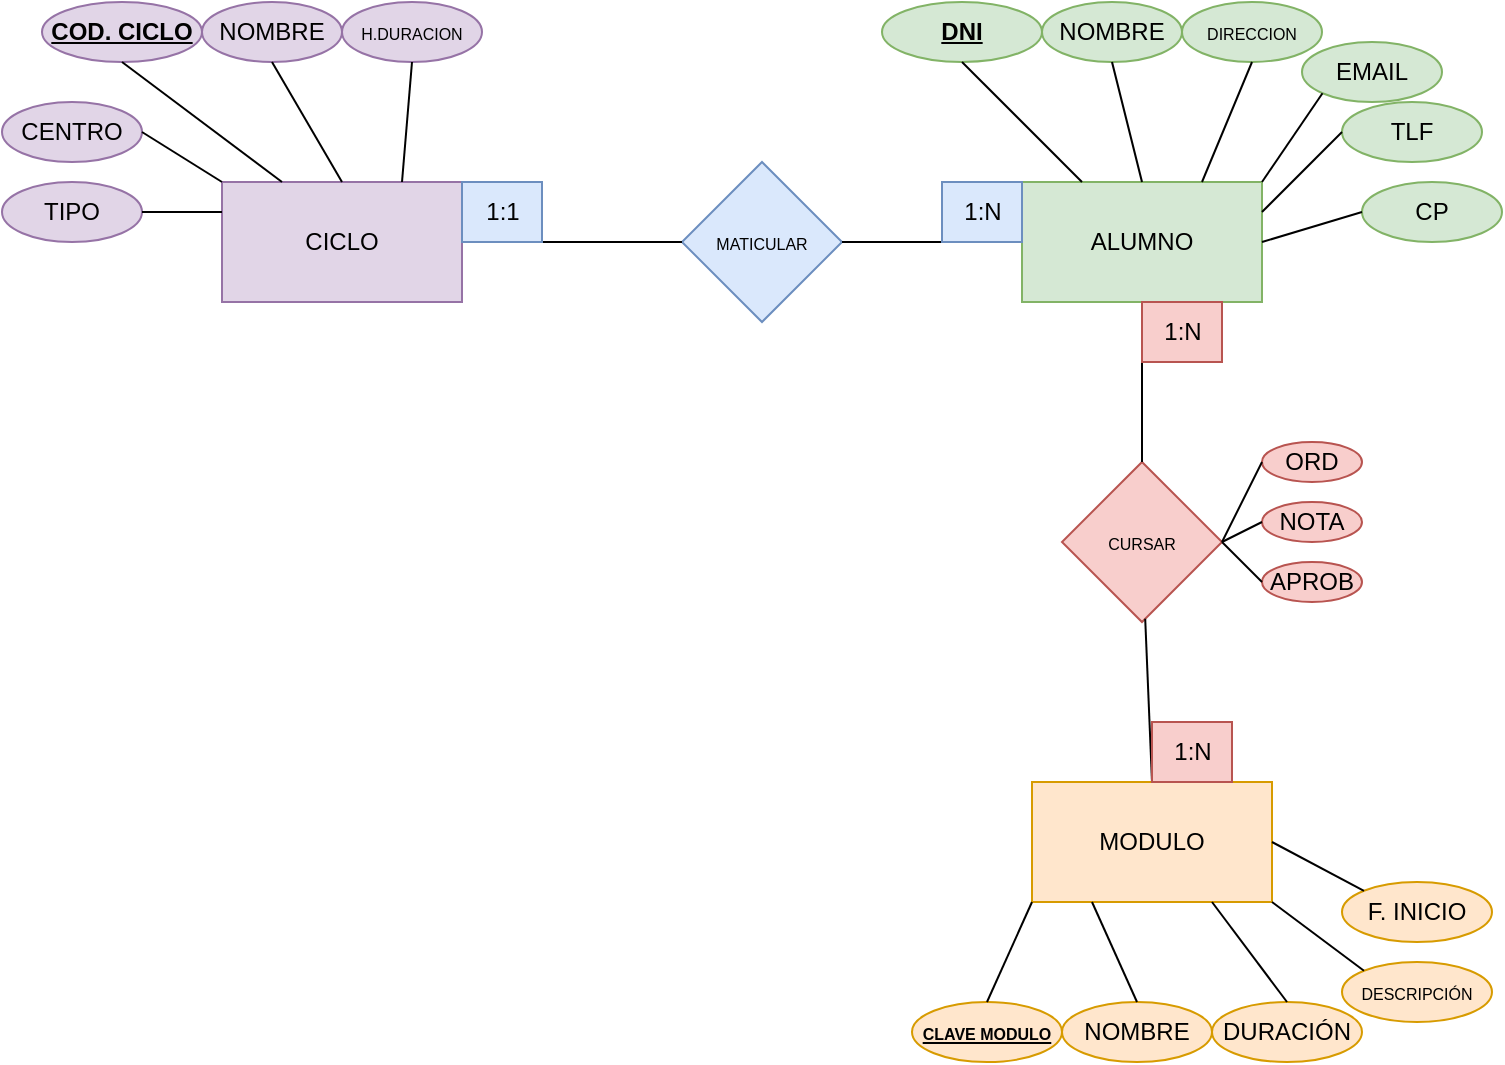 <mxfile version="24.7.8">
  <diagram id="R2lEEEUBdFMjLlhIrx00" name="Page-1">
    <mxGraphModel dx="1562" dy="629" grid="1" gridSize="10" guides="1" tooltips="1" connect="1" arrows="1" fold="1" page="1" pageScale="1" pageWidth="850" pageHeight="1100" math="0" shadow="0" extFonts="Permanent Marker^https://fonts.googleapis.com/css?family=Permanent+Marker">
      <root>
        <mxCell id="0" />
        <mxCell id="1" parent="0" />
        <mxCell id="xSHLqpjOBK7LojMVqEDv-1" value="CICLO" style="rounded=0;whiteSpace=wrap;html=1;fillColor=#e1d5e7;strokeColor=#9673a6;" vertex="1" parent="1">
          <mxGeometry x="120" y="260" width="120" height="60" as="geometry" />
        </mxCell>
        <mxCell id="xSHLqpjOBK7LojMVqEDv-2" value="ALUMNO" style="rounded=0;whiteSpace=wrap;html=1;fillColor=#d5e8d4;strokeColor=#82b366;" vertex="1" parent="1">
          <mxGeometry x="520" y="260" width="120" height="60" as="geometry" />
        </mxCell>
        <mxCell id="xSHLqpjOBK7LojMVqEDv-3" value="&lt;font style=&quot;font-size: 8px;&quot;&gt;MATICULAR&lt;/font&gt;" style="rhombus;whiteSpace=wrap;html=1;fillColor=#dae8fc;strokeColor=#6c8ebf;" vertex="1" parent="1">
          <mxGeometry x="350" y="250" width="80" height="80" as="geometry" />
        </mxCell>
        <mxCell id="xSHLqpjOBK7LojMVqEDv-4" value="" style="endArrow=none;html=1;rounded=0;exitX=1;exitY=0.5;exitDx=0;exitDy=0;entryX=0;entryY=0.5;entryDx=0;entryDy=0;" edge="1" parent="1" source="xSHLqpjOBK7LojMVqEDv-3" target="xSHLqpjOBK7LojMVqEDv-2">
          <mxGeometry width="50" height="50" relative="1" as="geometry">
            <mxPoint x="440" y="320" as="sourcePoint" />
            <mxPoint x="490" y="270" as="targetPoint" />
          </mxGeometry>
        </mxCell>
        <mxCell id="xSHLqpjOBK7LojMVqEDv-5" value="" style="endArrow=none;html=1;rounded=0;exitX=1;exitY=0.5;exitDx=0;exitDy=0;entryX=0;entryY=0.5;entryDx=0;entryDy=0;" edge="1" parent="1" source="xSHLqpjOBK7LojMVqEDv-1" target="xSHLqpjOBK7LojMVqEDv-3">
          <mxGeometry width="50" height="50" relative="1" as="geometry">
            <mxPoint x="440" y="320" as="sourcePoint" />
            <mxPoint x="490" y="270" as="targetPoint" />
          </mxGeometry>
        </mxCell>
        <mxCell id="xSHLqpjOBK7LojMVqEDv-6" value="1:1" style="text;html=1;align=center;verticalAlign=middle;resizable=0;points=[];autosize=1;strokeColor=#6c8ebf;fillColor=#dae8fc;" vertex="1" parent="1">
          <mxGeometry x="240" y="260" width="40" height="30" as="geometry" />
        </mxCell>
        <mxCell id="xSHLqpjOBK7LojMVqEDv-7" value="1:N" style="text;html=1;align=center;verticalAlign=middle;resizable=0;points=[];autosize=1;strokeColor=#6c8ebf;fillColor=#dae8fc;" vertex="1" parent="1">
          <mxGeometry x="480" y="260" width="40" height="30" as="geometry" />
        </mxCell>
        <mxCell id="xSHLqpjOBK7LojMVqEDv-8" value="MODULO" style="rounded=0;whiteSpace=wrap;html=1;fillColor=#ffe6cc;strokeColor=#d79b00;" vertex="1" parent="1">
          <mxGeometry x="525" y="560" width="120" height="60" as="geometry" />
        </mxCell>
        <mxCell id="xSHLqpjOBK7LojMVqEDv-9" value="&lt;font style=&quot;font-size: 8px;&quot;&gt;CURSAR&lt;/font&gt;" style="rhombus;whiteSpace=wrap;html=1;fillColor=#f8cecc;strokeColor=#b85450;" vertex="1" parent="1">
          <mxGeometry x="540" y="400" width="80" height="80" as="geometry" />
        </mxCell>
        <mxCell id="xSHLqpjOBK7LojMVqEDv-10" value="" style="endArrow=none;html=1;rounded=0;exitX=0.5;exitY=0;exitDx=0;exitDy=0;entryX=0.5;entryY=1;entryDx=0;entryDy=0;" edge="1" parent="1" source="xSHLqpjOBK7LojMVqEDv-9" target="xSHLqpjOBK7LojMVqEDv-2">
          <mxGeometry width="50" height="50" relative="1" as="geometry">
            <mxPoint x="440" y="430" as="sourcePoint" />
            <mxPoint x="490" y="380" as="targetPoint" />
          </mxGeometry>
        </mxCell>
        <mxCell id="xSHLqpjOBK7LojMVqEDv-11" value="" style="endArrow=none;html=1;rounded=0;exitX=0.5;exitY=0;exitDx=0;exitDy=0;" edge="1" parent="1" source="xSHLqpjOBK7LojMVqEDv-8" target="xSHLqpjOBK7LojMVqEDv-9">
          <mxGeometry width="50" height="50" relative="1" as="geometry">
            <mxPoint x="440" y="430" as="sourcePoint" />
            <mxPoint x="490" y="380" as="targetPoint" />
          </mxGeometry>
        </mxCell>
        <mxCell id="xSHLqpjOBK7LojMVqEDv-12" value="1:N" style="text;html=1;align=center;verticalAlign=middle;resizable=0;points=[];autosize=1;strokeColor=#b85450;fillColor=#f8cecc;" vertex="1" parent="1">
          <mxGeometry x="585" y="530" width="40" height="30" as="geometry" />
        </mxCell>
        <mxCell id="xSHLqpjOBK7LojMVqEDv-13" value="1:N" style="text;html=1;align=center;verticalAlign=middle;resizable=0;points=[];autosize=1;strokeColor=#b85450;fillColor=#f8cecc;" vertex="1" parent="1">
          <mxGeometry x="580" y="320" width="40" height="30" as="geometry" />
        </mxCell>
        <mxCell id="xSHLqpjOBK7LojMVqEDv-14" value="APROB" style="ellipse;whiteSpace=wrap;html=1;fillColor=#f8cecc;strokeColor=#b85450;" vertex="1" parent="1">
          <mxGeometry x="640" y="450" width="50" height="20" as="geometry" />
        </mxCell>
        <mxCell id="xSHLqpjOBK7LojMVqEDv-15" value="" style="endArrow=none;html=1;rounded=0;exitX=1;exitY=0.5;exitDx=0;exitDy=0;entryX=0;entryY=0.5;entryDx=0;entryDy=0;" edge="1" parent="1" source="xSHLqpjOBK7LojMVqEDv-9" target="xSHLqpjOBK7LojMVqEDv-14">
          <mxGeometry width="50" height="50" relative="1" as="geometry">
            <mxPoint x="830" y="440" as="sourcePoint" />
            <mxPoint x="880" y="390" as="targetPoint" />
          </mxGeometry>
        </mxCell>
        <mxCell id="xSHLqpjOBK7LojMVqEDv-16" value="&lt;u style=&quot;&quot;&gt;&lt;b&gt;&lt;font style=&quot;font-size: 8px;&quot;&gt;CLAVE MODULO&lt;/font&gt;&lt;/b&gt;&lt;/u&gt;" style="ellipse;whiteSpace=wrap;html=1;fillColor=#ffe6cc;strokeColor=#d79b00;" vertex="1" parent="1">
          <mxGeometry x="465" y="670" width="75" height="30" as="geometry" />
        </mxCell>
        <mxCell id="xSHLqpjOBK7LojMVqEDv-17" value="NOMBRE" style="ellipse;whiteSpace=wrap;html=1;fillColor=#ffe6cc;strokeColor=#d79b00;" vertex="1" parent="1">
          <mxGeometry x="540" y="670" width="75" height="30" as="geometry" />
        </mxCell>
        <mxCell id="xSHLqpjOBK7LojMVqEDv-18" value="" style="endArrow=none;html=1;rounded=0;exitX=0.5;exitY=0;exitDx=0;exitDy=0;entryX=0.25;entryY=1;entryDx=0;entryDy=0;" edge="1" parent="1" source="xSHLqpjOBK7LojMVqEDv-17" target="xSHLqpjOBK7LojMVqEDv-8">
          <mxGeometry width="50" height="50" relative="1" as="geometry">
            <mxPoint x="845" y="650" as="sourcePoint" />
            <mxPoint x="895" y="600" as="targetPoint" />
          </mxGeometry>
        </mxCell>
        <mxCell id="xSHLqpjOBK7LojMVqEDv-19" value="" style="endArrow=none;html=1;rounded=0;exitX=0.5;exitY=0;exitDx=0;exitDy=0;entryX=0;entryY=1;entryDx=0;entryDy=0;" edge="1" parent="1" source="xSHLqpjOBK7LojMVqEDv-16" target="xSHLqpjOBK7LojMVqEDv-8">
          <mxGeometry width="50" height="50" relative="1" as="geometry">
            <mxPoint x="845" y="650" as="sourcePoint" />
            <mxPoint x="895" y="600" as="targetPoint" />
          </mxGeometry>
        </mxCell>
        <mxCell id="xSHLqpjOBK7LojMVqEDv-20" value="&lt;b&gt;&lt;u&gt;COD. CICLO&lt;/u&gt;&lt;/b&gt;" style="ellipse;whiteSpace=wrap;html=1;fillColor=#e1d5e7;strokeColor=#9673a6;" vertex="1" parent="1">
          <mxGeometry x="30" y="170" width="80" height="30" as="geometry" />
        </mxCell>
        <mxCell id="xSHLqpjOBK7LojMVqEDv-21" value="&lt;b&gt;&lt;u&gt;DNI&lt;/u&gt;&lt;/b&gt;" style="ellipse;whiteSpace=wrap;html=1;fillColor=#d5e8d4;strokeColor=#82b366;" vertex="1" parent="1">
          <mxGeometry x="450" y="170" width="80" height="30" as="geometry" />
        </mxCell>
        <mxCell id="xSHLqpjOBK7LojMVqEDv-22" value="NOMBRE" style="ellipse;whiteSpace=wrap;html=1;fillColor=#e1d5e7;strokeColor=#9673a6;" vertex="1" parent="1">
          <mxGeometry x="110" y="170" width="70" height="30" as="geometry" />
        </mxCell>
        <mxCell id="xSHLqpjOBK7LojMVqEDv-23" value="&lt;font style=&quot;font-size: 8px;&quot;&gt;H.DURACION&lt;/font&gt;" style="ellipse;whiteSpace=wrap;html=1;fillColor=#e1d5e7;strokeColor=#9673a6;" vertex="1" parent="1">
          <mxGeometry x="180" y="170" width="70" height="30" as="geometry" />
        </mxCell>
        <mxCell id="xSHLqpjOBK7LojMVqEDv-24" value="NOMBRE" style="ellipse;whiteSpace=wrap;html=1;fillColor=#d5e8d4;strokeColor=#82b366;" vertex="1" parent="1">
          <mxGeometry x="530" y="170" width="70" height="30" as="geometry" />
        </mxCell>
        <mxCell id="xSHLqpjOBK7LojMVqEDv-27" value="&lt;font style=&quot;font-size: 8px;&quot;&gt;DIRECCION&lt;/font&gt;" style="ellipse;whiteSpace=wrap;html=1;fillColor=#d5e8d4;strokeColor=#82b366;" vertex="1" parent="1">
          <mxGeometry x="600" y="170" width="70" height="30" as="geometry" />
        </mxCell>
        <mxCell id="xSHLqpjOBK7LojMVqEDv-28" value="EMAIL" style="ellipse;whiteSpace=wrap;html=1;fillColor=#d5e8d4;strokeColor=#82b366;" vertex="1" parent="1">
          <mxGeometry x="660" y="190" width="70" height="30" as="geometry" />
        </mxCell>
        <mxCell id="xSHLqpjOBK7LojMVqEDv-29" value="TLF" style="ellipse;whiteSpace=wrap;html=1;fillColor=#d5e8d4;strokeColor=#82b366;" vertex="1" parent="1">
          <mxGeometry x="680" y="220" width="70" height="30" as="geometry" />
        </mxCell>
        <mxCell id="xSHLqpjOBK7LojMVqEDv-30" value="CP" style="ellipse;whiteSpace=wrap;html=1;fillColor=#d5e8d4;strokeColor=#82b366;" vertex="1" parent="1">
          <mxGeometry x="690" y="260" width="70" height="30" as="geometry" />
        </mxCell>
        <mxCell id="xSHLqpjOBK7LojMVqEDv-31" value="" style="endArrow=none;html=1;rounded=0;entryX=0.5;entryY=1;entryDx=0;entryDy=0;exitX=0.25;exitY=0;exitDx=0;exitDy=0;" edge="1" parent="1" source="xSHLqpjOBK7LojMVqEDv-1" target="xSHLqpjOBK7LojMVqEDv-20">
          <mxGeometry width="50" height="50" relative="1" as="geometry">
            <mxPoint x="440" y="450" as="sourcePoint" />
            <mxPoint x="490" y="400" as="targetPoint" />
          </mxGeometry>
        </mxCell>
        <mxCell id="xSHLqpjOBK7LojMVqEDv-32" value="" style="endArrow=none;html=1;rounded=0;entryX=0.5;entryY=1;entryDx=0;entryDy=0;exitX=0.5;exitY=0;exitDx=0;exitDy=0;" edge="1" parent="1" source="xSHLqpjOBK7LojMVqEDv-1" target="xSHLqpjOBK7LojMVqEDv-22">
          <mxGeometry width="50" height="50" relative="1" as="geometry">
            <mxPoint x="440" y="450" as="sourcePoint" />
            <mxPoint x="490" y="400" as="targetPoint" />
          </mxGeometry>
        </mxCell>
        <mxCell id="xSHLqpjOBK7LojMVqEDv-33" value="" style="endArrow=none;html=1;rounded=0;entryX=0.5;entryY=1;entryDx=0;entryDy=0;exitX=0.75;exitY=0;exitDx=0;exitDy=0;" edge="1" parent="1" source="xSHLqpjOBK7LojMVqEDv-1" target="xSHLqpjOBK7LojMVqEDv-23">
          <mxGeometry width="50" height="50" relative="1" as="geometry">
            <mxPoint x="440" y="450" as="sourcePoint" />
            <mxPoint x="490" y="400" as="targetPoint" />
          </mxGeometry>
        </mxCell>
        <mxCell id="xSHLqpjOBK7LojMVqEDv-34" value="" style="endArrow=none;html=1;rounded=0;entryX=0;entryY=0.5;entryDx=0;entryDy=0;exitX=1;exitY=0.5;exitDx=0;exitDy=0;" edge="1" parent="1" source="xSHLqpjOBK7LojMVqEDv-2" target="xSHLqpjOBK7LojMVqEDv-30">
          <mxGeometry width="50" height="50" relative="1" as="geometry">
            <mxPoint x="440" y="450" as="sourcePoint" />
            <mxPoint x="490" y="400" as="targetPoint" />
          </mxGeometry>
        </mxCell>
        <mxCell id="xSHLqpjOBK7LojMVqEDv-35" value="" style="endArrow=none;html=1;rounded=0;entryX=0;entryY=0.5;entryDx=0;entryDy=0;exitX=1;exitY=0.25;exitDx=0;exitDy=0;" edge="1" parent="1" source="xSHLqpjOBK7LojMVqEDv-2" target="xSHLqpjOBK7LojMVqEDv-29">
          <mxGeometry width="50" height="50" relative="1" as="geometry">
            <mxPoint x="440" y="450" as="sourcePoint" />
            <mxPoint x="490" y="400" as="targetPoint" />
          </mxGeometry>
        </mxCell>
        <mxCell id="xSHLqpjOBK7LojMVqEDv-36" value="" style="endArrow=none;html=1;rounded=0;entryX=0;entryY=1;entryDx=0;entryDy=0;exitX=1;exitY=0;exitDx=0;exitDy=0;" edge="1" parent="1" source="xSHLqpjOBK7LojMVqEDv-2" target="xSHLqpjOBK7LojMVqEDv-28">
          <mxGeometry width="50" height="50" relative="1" as="geometry">
            <mxPoint x="440" y="450" as="sourcePoint" />
            <mxPoint x="490" y="400" as="targetPoint" />
          </mxGeometry>
        </mxCell>
        <mxCell id="xSHLqpjOBK7LojMVqEDv-39" value="" style="endArrow=none;html=1;rounded=0;entryX=0.5;entryY=1;entryDx=0;entryDy=0;exitX=0.5;exitY=0;exitDx=0;exitDy=0;" edge="1" parent="1" source="xSHLqpjOBK7LojMVqEDv-2" target="xSHLqpjOBK7LojMVqEDv-24">
          <mxGeometry width="50" height="50" relative="1" as="geometry">
            <mxPoint x="440" y="450" as="sourcePoint" />
            <mxPoint x="490" y="400" as="targetPoint" />
          </mxGeometry>
        </mxCell>
        <mxCell id="xSHLqpjOBK7LojMVqEDv-40" value="" style="endArrow=none;html=1;rounded=0;entryX=0.5;entryY=1;entryDx=0;entryDy=0;exitX=0.25;exitY=0;exitDx=0;exitDy=0;" edge="1" parent="1" source="xSHLqpjOBK7LojMVqEDv-2" target="xSHLqpjOBK7LojMVqEDv-21">
          <mxGeometry width="50" height="50" relative="1" as="geometry">
            <mxPoint x="440" y="450" as="sourcePoint" />
            <mxPoint x="490" y="400" as="targetPoint" />
          </mxGeometry>
        </mxCell>
        <mxCell id="xSHLqpjOBK7LojMVqEDv-41" value="" style="endArrow=none;html=1;rounded=0;entryX=0.5;entryY=1;entryDx=0;entryDy=0;exitX=0.75;exitY=0;exitDx=0;exitDy=0;" edge="1" parent="1" source="xSHLqpjOBK7LojMVqEDv-2" target="xSHLqpjOBK7LojMVqEDv-27">
          <mxGeometry width="50" height="50" relative="1" as="geometry">
            <mxPoint x="440" y="450" as="sourcePoint" />
            <mxPoint x="490" y="400" as="targetPoint" />
          </mxGeometry>
        </mxCell>
        <mxCell id="xSHLqpjOBK7LojMVqEDv-42" value="NOTA" style="ellipse;whiteSpace=wrap;html=1;fillColor=#f8cecc;strokeColor=#b85450;" vertex="1" parent="1">
          <mxGeometry x="640" y="420" width="50" height="20" as="geometry" />
        </mxCell>
        <mxCell id="xSHLqpjOBK7LojMVqEDv-43" value="" style="endArrow=none;html=1;rounded=0;entryX=0;entryY=0.5;entryDx=0;entryDy=0;exitX=1;exitY=0.5;exitDx=0;exitDy=0;" edge="1" parent="1" source="xSHLqpjOBK7LojMVqEDv-9" target="xSHLqpjOBK7LojMVqEDv-42">
          <mxGeometry width="50" height="50" relative="1" as="geometry">
            <mxPoint x="440" y="470" as="sourcePoint" />
            <mxPoint x="490" y="420" as="targetPoint" />
          </mxGeometry>
        </mxCell>
        <mxCell id="xSHLqpjOBK7LojMVqEDv-44" value="CENTRO" style="ellipse;whiteSpace=wrap;html=1;fillColor=#e1d5e7;strokeColor=#9673a6;" vertex="1" parent="1">
          <mxGeometry x="10" y="220" width="70" height="30" as="geometry" />
        </mxCell>
        <mxCell id="xSHLqpjOBK7LojMVqEDv-45" value="" style="endArrow=none;html=1;rounded=0;exitX=1;exitY=0.5;exitDx=0;exitDy=0;entryX=0;entryY=0;entryDx=0;entryDy=0;" edge="1" parent="1" source="xSHLqpjOBK7LojMVqEDv-44" target="xSHLqpjOBK7LojMVqEDv-1">
          <mxGeometry width="50" height="50" relative="1" as="geometry">
            <mxPoint x="440" y="470" as="sourcePoint" />
            <mxPoint x="490" y="420" as="targetPoint" />
          </mxGeometry>
        </mxCell>
        <mxCell id="xSHLqpjOBK7LojMVqEDv-46" value="TIPO" style="ellipse;whiteSpace=wrap;html=1;fillColor=#e1d5e7;strokeColor=#9673a6;" vertex="1" parent="1">
          <mxGeometry x="10" y="260" width="70" height="30" as="geometry" />
        </mxCell>
        <mxCell id="xSHLqpjOBK7LojMVqEDv-47" value="" style="endArrow=none;html=1;rounded=0;exitX=1;exitY=0.5;exitDx=0;exitDy=0;entryX=0;entryY=0.25;entryDx=0;entryDy=0;" edge="1" parent="1" source="xSHLqpjOBK7LojMVqEDv-46" target="xSHLqpjOBK7LojMVqEDv-1">
          <mxGeometry width="50" height="50" relative="1" as="geometry">
            <mxPoint x="440" y="470" as="sourcePoint" />
            <mxPoint x="490" y="420" as="targetPoint" />
          </mxGeometry>
        </mxCell>
        <mxCell id="xSHLqpjOBK7LojMVqEDv-48" value="ORD" style="ellipse;whiteSpace=wrap;html=1;fillColor=#f8cecc;strokeColor=#b85450;" vertex="1" parent="1">
          <mxGeometry x="640" y="390" width="50" height="20" as="geometry" />
        </mxCell>
        <mxCell id="xSHLqpjOBK7LojMVqEDv-49" value="" style="endArrow=none;html=1;rounded=0;entryX=0;entryY=0.5;entryDx=0;entryDy=0;exitX=1;exitY=0.5;exitDx=0;exitDy=0;" edge="1" parent="1" source="xSHLqpjOBK7LojMVqEDv-9" target="xSHLqpjOBK7LojMVqEDv-48">
          <mxGeometry width="50" height="50" relative="1" as="geometry">
            <mxPoint x="440" y="470" as="sourcePoint" />
            <mxPoint x="490" y="420" as="targetPoint" />
          </mxGeometry>
        </mxCell>
        <mxCell id="xSHLqpjOBK7LojMVqEDv-50" value="DURACIÓN" style="ellipse;whiteSpace=wrap;html=1;fillColor=#ffe6cc;strokeColor=#d79b00;" vertex="1" parent="1">
          <mxGeometry x="615" y="670" width="75" height="30" as="geometry" />
        </mxCell>
        <mxCell id="xSHLqpjOBK7LojMVqEDv-51" value="&lt;font style=&quot;font-size: 8px;&quot;&gt;DESCRIPCIÓN&lt;/font&gt;" style="ellipse;whiteSpace=wrap;html=1;fillColor=#ffe6cc;strokeColor=#d79b00;" vertex="1" parent="1">
          <mxGeometry x="680" y="650" width="75" height="30" as="geometry" />
        </mxCell>
        <mxCell id="xSHLqpjOBK7LojMVqEDv-52" value="F. INICIO" style="ellipse;whiteSpace=wrap;html=1;fillColor=#ffe6cc;strokeColor=#d79b00;" vertex="1" parent="1">
          <mxGeometry x="680" y="610" width="75" height="30" as="geometry" />
        </mxCell>
        <mxCell id="xSHLqpjOBK7LojMVqEDv-53" value="" style="endArrow=none;html=1;rounded=0;exitX=0;exitY=0;exitDx=0;exitDy=0;entryX=1;entryY=0.5;entryDx=0;entryDy=0;" edge="1" parent="1" source="xSHLqpjOBK7LojMVqEDv-52" target="xSHLqpjOBK7LojMVqEDv-8">
          <mxGeometry width="50" height="50" relative="1" as="geometry">
            <mxPoint x="440" y="470" as="sourcePoint" />
            <mxPoint x="490" y="420" as="targetPoint" />
          </mxGeometry>
        </mxCell>
        <mxCell id="xSHLqpjOBK7LojMVqEDv-54" value="" style="endArrow=none;html=1;rounded=0;exitX=0;exitY=0;exitDx=0;exitDy=0;entryX=1;entryY=1;entryDx=0;entryDy=0;" edge="1" parent="1" source="xSHLqpjOBK7LojMVqEDv-51" target="xSHLqpjOBK7LojMVqEDv-8">
          <mxGeometry width="50" height="50" relative="1" as="geometry">
            <mxPoint x="440" y="470" as="sourcePoint" />
            <mxPoint x="490" y="420" as="targetPoint" />
          </mxGeometry>
        </mxCell>
        <mxCell id="xSHLqpjOBK7LojMVqEDv-55" value="" style="endArrow=none;html=1;rounded=0;exitX=0.5;exitY=0;exitDx=0;exitDy=0;entryX=0.75;entryY=1;entryDx=0;entryDy=0;" edge="1" parent="1" source="xSHLqpjOBK7LojMVqEDv-50" target="xSHLqpjOBK7LojMVqEDv-8">
          <mxGeometry width="50" height="50" relative="1" as="geometry">
            <mxPoint x="440" y="470" as="sourcePoint" />
            <mxPoint x="490" y="420" as="targetPoint" />
          </mxGeometry>
        </mxCell>
      </root>
    </mxGraphModel>
  </diagram>
</mxfile>
